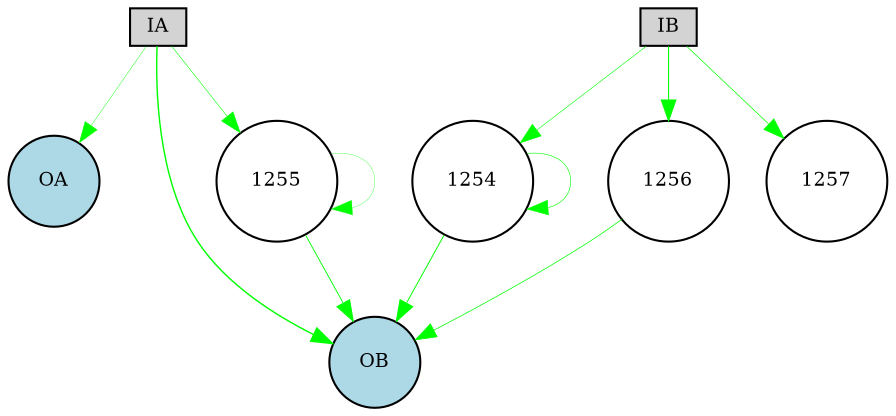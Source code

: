 digraph {
	node [fontsize=9 height=0.2 shape=circle width=0.2]
	IA [fillcolor=lightgray shape=box style=filled]
	IB [fillcolor=lightgray shape=box style=filled]
	OA [fillcolor=lightblue style=filled]
	OB [fillcolor=lightblue style=filled]
	1254 [fillcolor=white style=filled]
	1255 [fillcolor=white style=filled]
	1256 [fillcolor=white style=filled]
	IA -> 1255 [color=green penwidth=0.27897446278388704 style=solid]
	IB -> 1254 [color=green penwidth=0.2839791463018482 style=solid]
	IB -> 1256 [color=green penwidth=0.5122298526161548 style=solid]
	IB -> 1257 [color=green penwidth=0.3431659599309759 style=solid]
	1254 -> OB [color=green penwidth=0.46248875246965493 style=solid]
	1255 -> OB [color=green penwidth=0.431298898624457 style=solid]
	1256 -> OB [color=green penwidth=0.351116833286675 style=solid]
	IA -> OA [color=green penwidth=0.2072839194388153 style=solid]
	IA -> OB [color=green penwidth=0.6806177834547356 style=solid]
	1254 -> 1254 [color=green penwidth=0.29064864659703493 style=solid]
	1255 -> 1255 [color=green penwidth=0.1510362422082867 style=solid]
}
